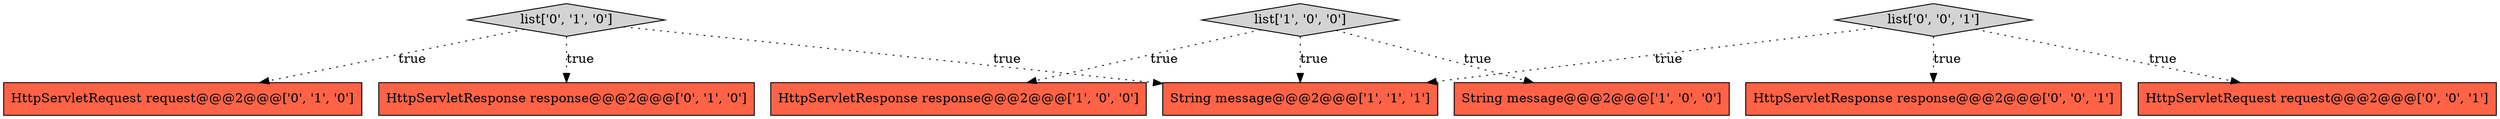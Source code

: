 digraph {
6 [style = filled, label = "list['0', '1', '0']", fillcolor = lightgray, shape = diamond image = "AAA0AAABBB2BBB"];
4 [style = filled, label = "HttpServletRequest request@@@2@@@['0', '1', '0']", fillcolor = tomato, shape = box image = "AAA0AAABBB2BBB"];
3 [style = filled, label = "list['1', '0', '0']", fillcolor = lightgray, shape = diamond image = "AAA0AAABBB1BBB"];
8 [style = filled, label = "HttpServletResponse response@@@2@@@['0', '0', '1']", fillcolor = tomato, shape = box image = "AAA0AAABBB3BBB"];
5 [style = filled, label = "HttpServletResponse response@@@2@@@['0', '1', '0']", fillcolor = tomato, shape = box image = "AAA0AAABBB2BBB"];
7 [style = filled, label = "HttpServletRequest request@@@2@@@['0', '0', '1']", fillcolor = tomato, shape = box image = "AAA0AAABBB3BBB"];
0 [style = filled, label = "String message@@@2@@@['1', '0', '0']", fillcolor = tomato, shape = box image = "AAA0AAABBB1BBB"];
2 [style = filled, label = "String message@@@2@@@['1', '1', '1']", fillcolor = tomato, shape = box image = "AAA0AAABBB1BBB"];
9 [style = filled, label = "list['0', '0', '1']", fillcolor = lightgray, shape = diamond image = "AAA0AAABBB3BBB"];
1 [style = filled, label = "HttpServletResponse response@@@2@@@['1', '0', '0']", fillcolor = tomato, shape = box image = "AAA0AAABBB1BBB"];
6->5 [style = dotted, label="true"];
6->4 [style = dotted, label="true"];
9->8 [style = dotted, label="true"];
6->2 [style = dotted, label="true"];
3->2 [style = dotted, label="true"];
9->2 [style = dotted, label="true"];
3->1 [style = dotted, label="true"];
9->7 [style = dotted, label="true"];
3->0 [style = dotted, label="true"];
}
